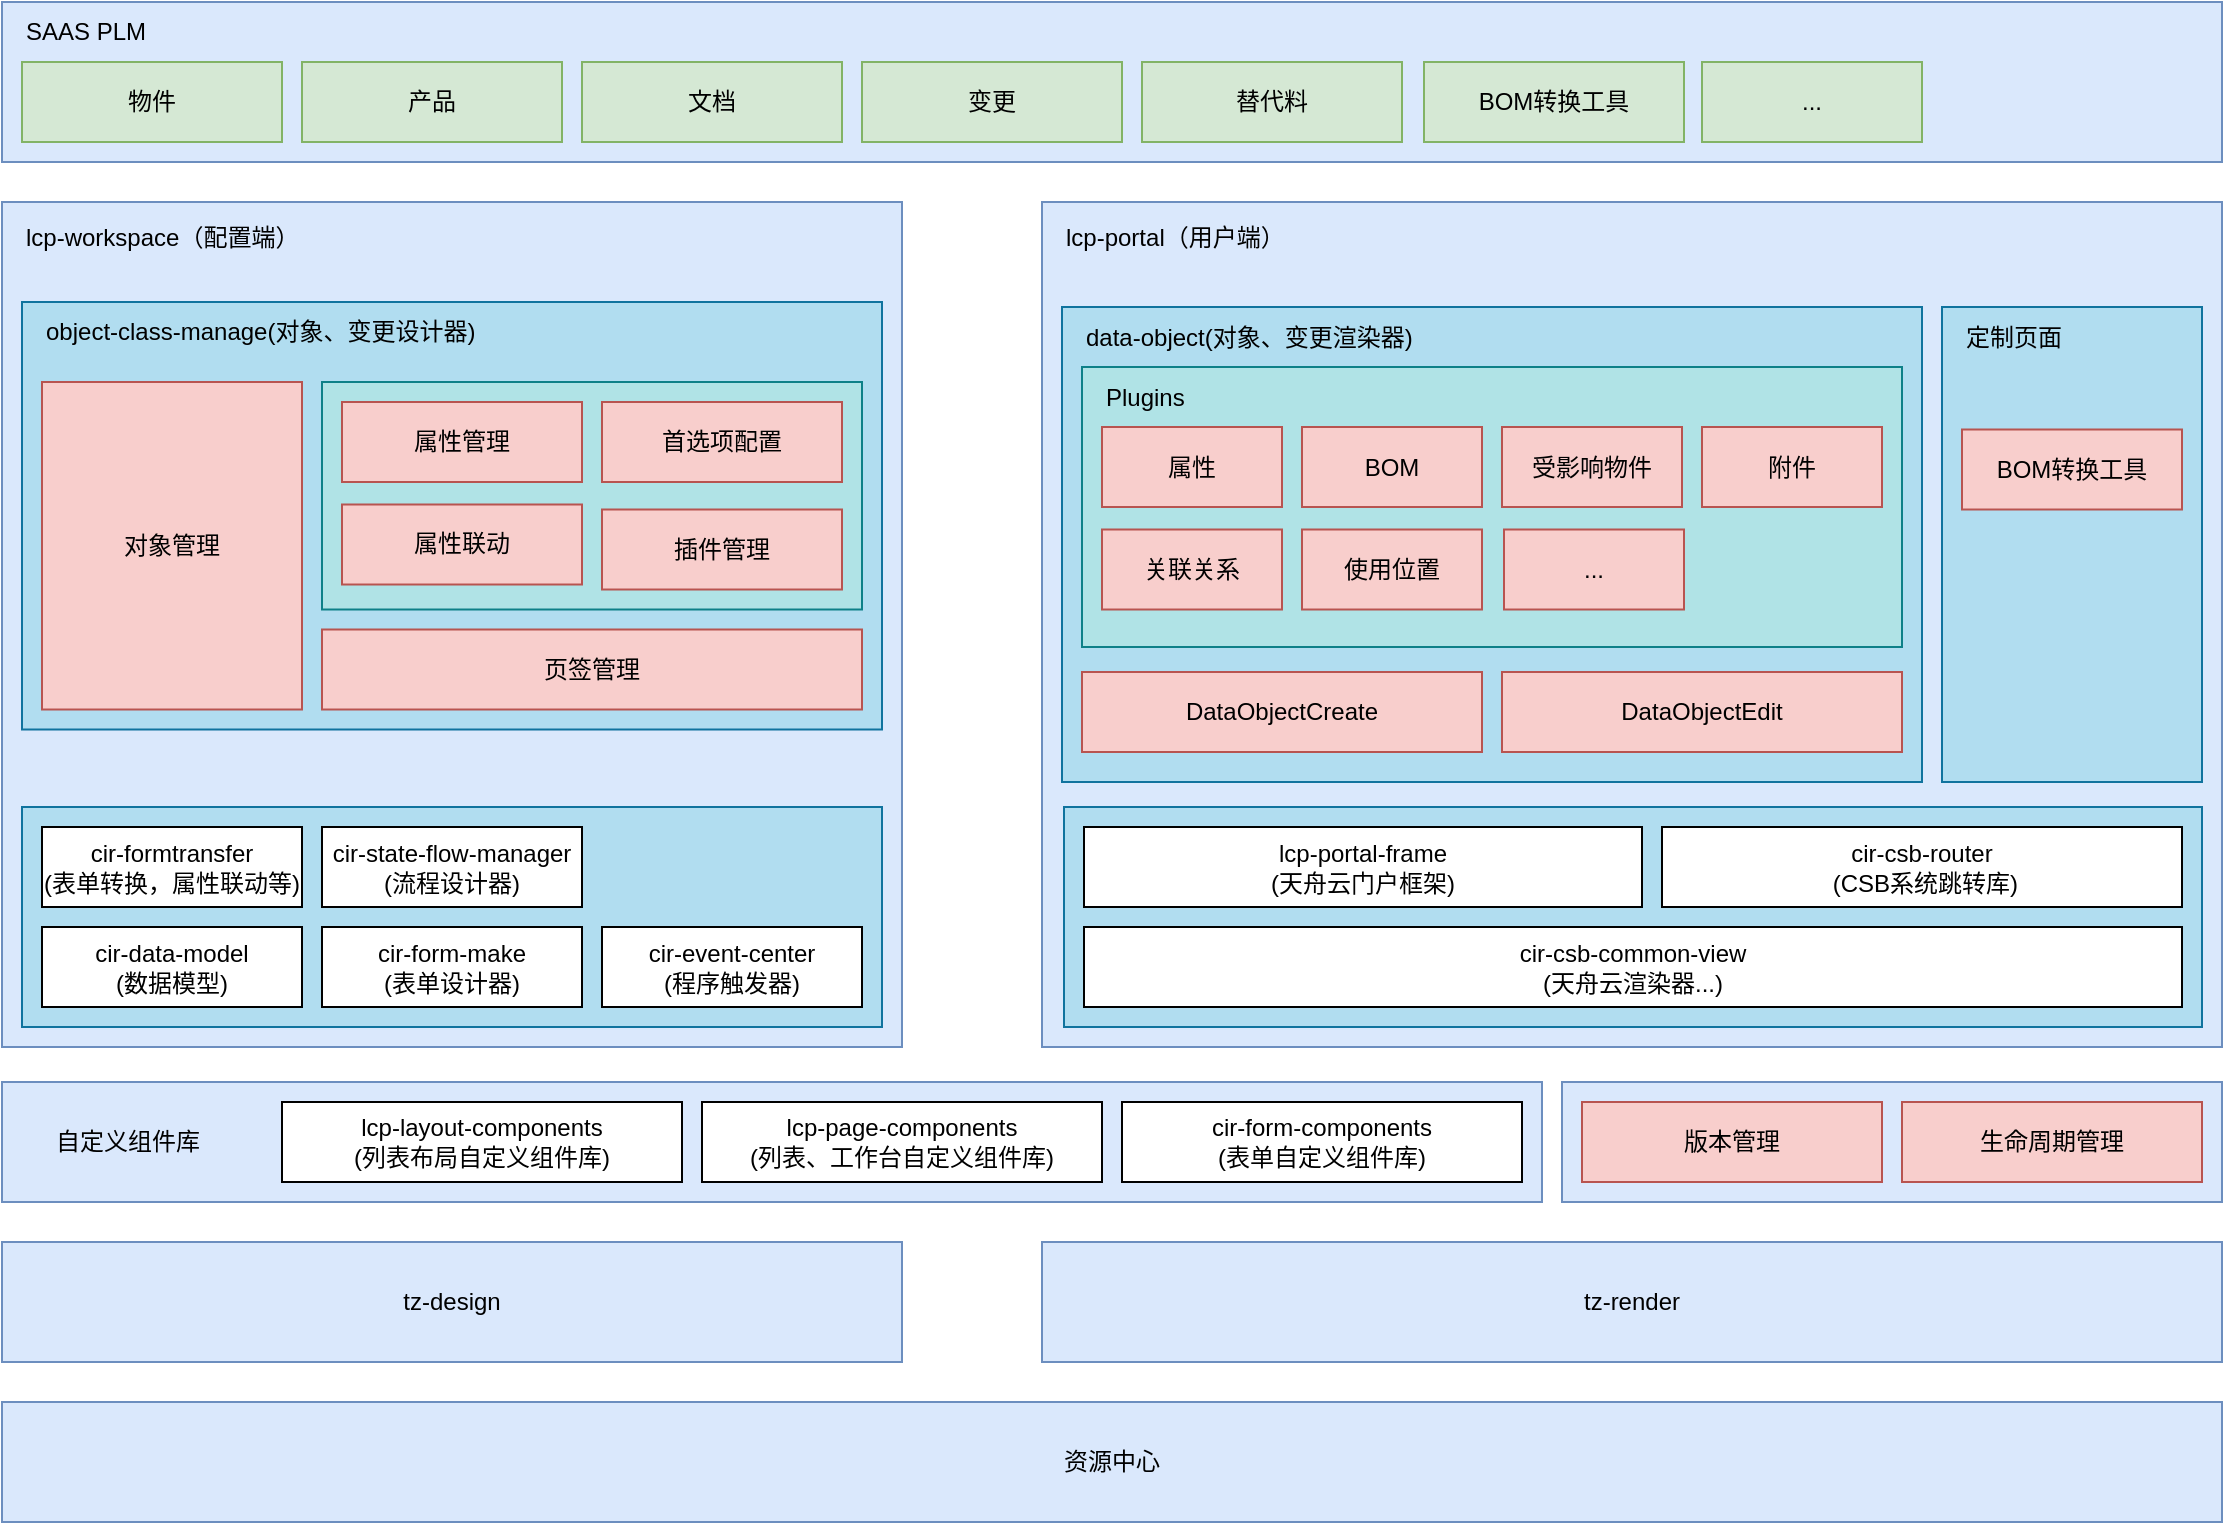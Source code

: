 <mxfile version="24.0.7" type="github" pages="4">
  <diagram name="第 1 页" id="OoXjvzzAkHHXIpEGZxyq">
    <mxGraphModel dx="2074" dy="1155" grid="1" gridSize="10" guides="1" tooltips="1" connect="1" arrows="1" fold="1" page="1" pageScale="1" pageWidth="827" pageHeight="1169" math="0" shadow="0">
      <root>
        <mxCell id="0" />
        <mxCell id="1" parent="0" />
        <mxCell id="cdBDi0reQEbNQOHo2eeN-31" value="" style="rounded=0;whiteSpace=wrap;html=1;fillColor=#dae8fc;strokeColor=#6c8ebf;" vertex="1" parent="1">
          <mxGeometry x="160" y="440" width="450" height="422.5" as="geometry" />
        </mxCell>
        <mxCell id="cdBDi0reQEbNQOHo2eeN-1" value="tz-design" style="rounded=0;whiteSpace=wrap;html=1;fillColor=#dae8fc;strokeColor=#6c8ebf;" vertex="1" parent="1">
          <mxGeometry x="160" y="960" width="450" height="60" as="geometry" />
        </mxCell>
        <mxCell id="cdBDi0reQEbNQOHo2eeN-30" value="" style="rounded=0;whiteSpace=wrap;html=1;fillColor=#b1ddf0;strokeColor=#10739e;" vertex="1" parent="1">
          <mxGeometry x="170" y="742.5" width="430" height="110" as="geometry" />
        </mxCell>
        <mxCell id="cdBDi0reQEbNQOHo2eeN-9" value="资源中心" style="rounded=0;whiteSpace=wrap;html=1;fillColor=#dae8fc;strokeColor=#6c8ebf;" vertex="1" parent="1">
          <mxGeometry x="160" y="1040" width="1110" height="60" as="geometry" />
        </mxCell>
        <mxCell id="cdBDi0reQEbNQOHo2eeN-10" value="lcp-workspace（配置端）" style="text;html=1;align=left;verticalAlign=middle;whiteSpace=wrap;rounded=0;" vertex="1" parent="1">
          <mxGeometry x="170" y="442.5" width="160" height="30" as="geometry" />
        </mxCell>
        <mxCell id="cdBDi0reQEbNQOHo2eeN-15" value="cir-form-make&lt;br&gt;(表单设计器)" style="rounded=0;whiteSpace=wrap;html=1;" vertex="1" parent="1">
          <mxGeometry x="320" y="802.5" width="130" height="40" as="geometry" />
        </mxCell>
        <mxCell id="cdBDi0reQEbNQOHo2eeN-16" value="cir-data-model&lt;br&gt;(数据模型)" style="rounded=0;whiteSpace=wrap;html=1;" vertex="1" parent="1">
          <mxGeometry x="180" y="802.5" width="130" height="40" as="geometry" />
        </mxCell>
        <mxCell id="cdBDi0reQEbNQOHo2eeN-17" value="cir-event-center&lt;br&gt;(程序触发器&lt;span style=&quot;background-color: initial;&quot;&gt;)&lt;/span&gt;" style="rounded=0;whiteSpace=wrap;html=1;" vertex="1" parent="1">
          <mxGeometry x="460" y="802.5" width="130" height="40" as="geometry" />
        </mxCell>
        <mxCell id="cdBDi0reQEbNQOHo2eeN-18" value="cir-state-flow-manager&lt;br&gt;(流程设计器&lt;span style=&quot;background-color: initial;&quot;&gt;)&lt;/span&gt;" style="rounded=0;whiteSpace=wrap;html=1;" vertex="1" parent="1">
          <mxGeometry x="320" y="752.5" width="130" height="40" as="geometry" />
        </mxCell>
        <mxCell id="cdBDi0reQEbNQOHo2eeN-19" value="cir-formtransfer&lt;br&gt;(表单转换，属性联动等)" style="rounded=0;whiteSpace=wrap;html=1;" vertex="1" parent="1">
          <mxGeometry x="180" y="752.5" width="130" height="40" as="geometry" />
        </mxCell>
        <mxCell id="cdBDi0reQEbNQOHo2eeN-20" value="" style="rounded=0;whiteSpace=wrap;html=1;fillColor=#b1ddf0;strokeColor=#10739e;" vertex="1" parent="1">
          <mxGeometry x="170" y="490" width="430" height="213.75" as="geometry" />
        </mxCell>
        <mxCell id="cdBDi0reQEbNQOHo2eeN-92" value="" style="rounded=0;whiteSpace=wrap;html=1;fillColor=#b0e3e6;strokeColor=#0e8088;" vertex="1" parent="1">
          <mxGeometry x="320" y="530" width="270" height="113.75" as="geometry" />
        </mxCell>
        <mxCell id="cdBDi0reQEbNQOHo2eeN-21" value="object-class-manage(对象、变更设计器)" style="text;html=1;align=left;verticalAlign=middle;whiteSpace=wrap;rounded=0;" vertex="1" parent="1">
          <mxGeometry x="180" y="490" width="255" height="30" as="geometry" />
        </mxCell>
        <mxCell id="cdBDi0reQEbNQOHo2eeN-22" value="" style="rounded=0;whiteSpace=wrap;html=1;fillColor=#dae8fc;strokeColor=#6c8ebf;" vertex="1" parent="1">
          <mxGeometry x="160" y="340" width="1110" height="80" as="geometry" />
        </mxCell>
        <mxCell id="cdBDi0reQEbNQOHo2eeN-24" value="对象管理" style="rounded=0;whiteSpace=wrap;html=1;fillColor=#f8cecc;strokeColor=#b85450;" vertex="1" parent="1">
          <mxGeometry x="180" y="530" width="130" height="163.75" as="geometry" />
        </mxCell>
        <mxCell id="cdBDi0reQEbNQOHo2eeN-25" value="页签管理" style="rounded=0;whiteSpace=wrap;html=1;fillColor=#f8cecc;strokeColor=#b85450;" vertex="1" parent="1">
          <mxGeometry x="320" y="653.75" width="270" height="40" as="geometry" />
        </mxCell>
        <mxCell id="cdBDi0reQEbNQOHo2eeN-26" value="属性管理" style="rounded=0;whiteSpace=wrap;html=1;fillColor=#f8cecc;strokeColor=#b85450;" vertex="1" parent="1">
          <mxGeometry x="330" y="540" width="120" height="40" as="geometry" />
        </mxCell>
        <mxCell id="cdBDi0reQEbNQOHo2eeN-27" value="首选项配置" style="rounded=0;whiteSpace=wrap;html=1;fillColor=#f8cecc;strokeColor=#b85450;" vertex="1" parent="1">
          <mxGeometry x="460" y="540" width="120" height="40" as="geometry" />
        </mxCell>
        <mxCell id="cdBDi0reQEbNQOHo2eeN-28" value="属性联动" style="rounded=0;whiteSpace=wrap;html=1;fillColor=#f8cecc;strokeColor=#b85450;" vertex="1" parent="1">
          <mxGeometry x="330" y="591.25" width="120" height="40" as="geometry" />
        </mxCell>
        <mxCell id="cdBDi0reQEbNQOHo2eeN-29" value="插件管理" style="rounded=0;whiteSpace=wrap;html=1;fillColor=#f8cecc;strokeColor=#b85450;" vertex="1" parent="1">
          <mxGeometry x="460" y="593.75" width="120" height="40" as="geometry" />
        </mxCell>
        <mxCell id="cdBDi0reQEbNQOHo2eeN-76" value="" style="rounded=0;whiteSpace=wrap;html=1;fillColor=#dae8fc;strokeColor=#6c8ebf;" vertex="1" parent="1">
          <mxGeometry x="680" y="440" width="590" height="422.5" as="geometry" />
        </mxCell>
        <mxCell id="cdBDi0reQEbNQOHo2eeN-33" value="lcp-portal（用户端）" style="text;html=1;align=left;verticalAlign=middle;whiteSpace=wrap;rounded=0;" vertex="1" parent="1">
          <mxGeometry x="690" y="442.5" width="140" height="30" as="geometry" />
        </mxCell>
        <mxCell id="cdBDi0reQEbNQOHo2eeN-34" value="" style="rounded=0;whiteSpace=wrap;html=1;fillColor=#dae8fc;strokeColor=#6c8ebf;" vertex="1" parent="1">
          <mxGeometry x="160" y="880" width="770" height="60" as="geometry" />
        </mxCell>
        <mxCell id="cdBDi0reQEbNQOHo2eeN-35" value="自定义组件库" style="text;html=1;align=left;verticalAlign=middle;whiteSpace=wrap;rounded=0;" vertex="1" parent="1">
          <mxGeometry x="185" y="895" width="80" height="30" as="geometry" />
        </mxCell>
        <mxCell id="cdBDi0reQEbNQOHo2eeN-40" value="&lt;div&gt;lcp-layout-components&lt;/div&gt;&lt;div&gt;(列表布局自定义组件库)&lt;/div&gt;" style="rounded=0;whiteSpace=wrap;html=1;" vertex="1" parent="1">
          <mxGeometry x="300" y="890" width="200" height="40" as="geometry" />
        </mxCell>
        <mxCell id="cdBDi0reQEbNQOHo2eeN-41" value="&lt;div&gt;lcp-page-components&lt;/div&gt;&lt;div&gt;(列表、工作台自定义组件库)&lt;/div&gt;" style="rounded=0;whiteSpace=wrap;html=1;" vertex="1" parent="1">
          <mxGeometry x="510" y="890" width="200" height="40" as="geometry" />
        </mxCell>
        <mxCell id="cdBDi0reQEbNQOHo2eeN-42" value="&lt;div&gt;cir-form-components&lt;/div&gt;&lt;div&gt;(表单自定义组件库)&lt;/div&gt;" style="rounded=0;whiteSpace=wrap;html=1;" vertex="1" parent="1">
          <mxGeometry x="720" y="890" width="200" height="40" as="geometry" />
        </mxCell>
        <mxCell id="cdBDi0reQEbNQOHo2eeN-44" value="tz-render" style="rounded=0;whiteSpace=wrap;html=1;fillColor=#dae8fc;strokeColor=#6c8ebf;" vertex="1" parent="1">
          <mxGeometry x="680" y="960" width="590" height="60" as="geometry" />
        </mxCell>
        <mxCell id="cdBDi0reQEbNQOHo2eeN-56" value="" style="rounded=0;whiteSpace=wrap;html=1;fillColor=#b1ddf0;strokeColor=#10739e;" vertex="1" parent="1">
          <mxGeometry x="691" y="742.5" width="569" height="110" as="geometry" />
        </mxCell>
        <mxCell id="cdBDi0reQEbNQOHo2eeN-52" value="&lt;div&gt;cir-csb-common-view&lt;/div&gt;&lt;div&gt;(天舟云渲染器...)&lt;/div&gt;" style="rounded=0;whiteSpace=wrap;html=1;" vertex="1" parent="1">
          <mxGeometry x="701" y="802.5" width="549" height="40" as="geometry" />
        </mxCell>
        <mxCell id="cdBDi0reQEbNQOHo2eeN-55" value="&lt;div&gt;lcp-portal-frame&lt;/div&gt;&lt;div&gt;(天舟云门户框架)&lt;/div&gt;" style="rounded=0;whiteSpace=wrap;html=1;" vertex="1" parent="1">
          <mxGeometry x="701" y="752.5" width="279" height="40" as="geometry" />
        </mxCell>
        <mxCell id="cdBDi0reQEbNQOHo2eeN-57" value="" style="rounded=0;whiteSpace=wrap;html=1;fillColor=#b1ddf0;strokeColor=#10739e;" vertex="1" parent="1">
          <mxGeometry x="690" y="492.5" width="430" height="237.5" as="geometry" />
        </mxCell>
        <mxCell id="cdBDi0reQEbNQOHo2eeN-59" value="data-object(对象、变更渲染器)" style="text;html=1;align=left;verticalAlign=middle;whiteSpace=wrap;rounded=0;" vertex="1" parent="1">
          <mxGeometry x="700" y="492.5" width="200" height="30" as="geometry" />
        </mxCell>
        <mxCell id="cdBDi0reQEbNQOHo2eeN-60" value="DataObjectCreate" style="rounded=0;whiteSpace=wrap;html=1;fillColor=#f8cecc;strokeColor=#b85450;" vertex="1" parent="1">
          <mxGeometry x="700" y="675" width="200" height="40" as="geometry" />
        </mxCell>
        <mxCell id="cdBDi0reQEbNQOHo2eeN-61" value="DataObjectEdit" style="rounded=0;whiteSpace=wrap;html=1;fillColor=#f8cecc;strokeColor=#b85450;" vertex="1" parent="1">
          <mxGeometry x="910" y="675" width="200" height="40" as="geometry" />
        </mxCell>
        <mxCell id="cdBDi0reQEbNQOHo2eeN-62" value="" style="rounded=0;whiteSpace=wrap;html=1;fillColor=#b0e3e6;strokeColor=#0e8088;" vertex="1" parent="1">
          <mxGeometry x="700" y="522.5" width="410" height="140" as="geometry" />
        </mxCell>
        <mxCell id="cdBDi0reQEbNQOHo2eeN-63" value="Plugins" style="text;html=1;align=left;verticalAlign=middle;whiteSpace=wrap;rounded=0;" vertex="1" parent="1">
          <mxGeometry x="710" y="522.5" width="200" height="30" as="geometry" />
        </mxCell>
        <mxCell id="cdBDi0reQEbNQOHo2eeN-69" value="属性" style="rounded=0;whiteSpace=wrap;html=1;fillColor=#f8cecc;strokeColor=#b85450;" vertex="1" parent="1">
          <mxGeometry x="710" y="552.5" width="90" height="40" as="geometry" />
        </mxCell>
        <mxCell id="cdBDi0reQEbNQOHo2eeN-70" value="附件" style="rounded=0;whiteSpace=wrap;html=1;fillColor=#f8cecc;strokeColor=#b85450;" vertex="1" parent="1">
          <mxGeometry x="1010" y="552.5" width="90" height="40" as="geometry" />
        </mxCell>
        <mxCell id="cdBDi0reQEbNQOHo2eeN-72" value="BOM" style="rounded=0;whiteSpace=wrap;html=1;fillColor=#f8cecc;strokeColor=#b85450;" vertex="1" parent="1">
          <mxGeometry x="810" y="552.5" width="90" height="40" as="geometry" />
        </mxCell>
        <mxCell id="cdBDi0reQEbNQOHo2eeN-73" value="受影响物件" style="rounded=0;whiteSpace=wrap;html=1;fillColor=#f8cecc;strokeColor=#b85450;" vertex="1" parent="1">
          <mxGeometry x="910" y="552.5" width="90" height="40" as="geometry" />
        </mxCell>
        <mxCell id="cdBDi0reQEbNQOHo2eeN-74" value="关联关系" style="rounded=0;whiteSpace=wrap;html=1;fillColor=#f8cecc;strokeColor=#b85450;" vertex="1" parent="1">
          <mxGeometry x="710" y="603.75" width="90" height="40" as="geometry" />
        </mxCell>
        <mxCell id="cdBDi0reQEbNQOHo2eeN-75" value="使用位置" style="rounded=0;whiteSpace=wrap;html=1;fillColor=#f8cecc;strokeColor=#b85450;" vertex="1" parent="1">
          <mxGeometry x="810" y="603.75" width="90" height="40" as="geometry" />
        </mxCell>
        <mxCell id="cdBDi0reQEbNQOHo2eeN-2" value="" style="rounded=0;whiteSpace=wrap;html=1;fillColor=#dae8fc;strokeColor=#6c8ebf;" vertex="1" parent="1">
          <mxGeometry x="940" y="880" width="330" height="60" as="geometry" />
        </mxCell>
        <mxCell id="cdBDi0reQEbNQOHo2eeN-3" value="版本管理" style="rounded=0;whiteSpace=wrap;html=1;fillColor=#f8cecc;strokeColor=#b85450;" vertex="1" parent="1">
          <mxGeometry x="950" y="890" width="150" height="40" as="geometry" />
        </mxCell>
        <mxCell id="cdBDi0reQEbNQOHo2eeN-4" value="生命周期管理" style="rounded=0;whiteSpace=wrap;html=1;fillColor=#f8cecc;strokeColor=#b85450;" vertex="1" parent="1">
          <mxGeometry x="1110" y="890" width="150" height="40" as="geometry" />
        </mxCell>
        <mxCell id="cdBDi0reQEbNQOHo2eeN-79" value="SAAS PLM" style="text;html=1;align=left;verticalAlign=middle;whiteSpace=wrap;rounded=0;" vertex="1" parent="1">
          <mxGeometry x="170" y="340" width="110" height="30" as="geometry" />
        </mxCell>
        <mxCell id="cdBDi0reQEbNQOHo2eeN-80" value="物件" style="rounded=0;whiteSpace=wrap;html=1;fillColor=#d5e8d4;strokeColor=#82b366;" vertex="1" parent="1">
          <mxGeometry x="170" y="370" width="130" height="40" as="geometry" />
        </mxCell>
        <mxCell id="cdBDi0reQEbNQOHo2eeN-81" value="文档" style="rounded=0;whiteSpace=wrap;html=1;fillColor=#d5e8d4;strokeColor=#82b366;" vertex="1" parent="1">
          <mxGeometry x="450" y="370" width="130" height="40" as="geometry" />
        </mxCell>
        <mxCell id="cdBDi0reQEbNQOHo2eeN-82" value="变更" style="rounded=0;whiteSpace=wrap;html=1;fillColor=#d5e8d4;strokeColor=#82b366;" vertex="1" parent="1">
          <mxGeometry x="590" y="370" width="130" height="40" as="geometry" />
        </mxCell>
        <mxCell id="cdBDi0reQEbNQOHo2eeN-83" value="产品" style="rounded=0;whiteSpace=wrap;html=1;fillColor=#d5e8d4;strokeColor=#82b366;" vertex="1" parent="1">
          <mxGeometry x="310" y="370" width="130" height="40" as="geometry" />
        </mxCell>
        <mxCell id="cdBDi0reQEbNQOHo2eeN-84" value="替代料" style="rounded=0;whiteSpace=wrap;html=1;fillColor=#d5e8d4;strokeColor=#82b366;" vertex="1" parent="1">
          <mxGeometry x="730" y="370" width="130" height="40" as="geometry" />
        </mxCell>
        <mxCell id="cdBDi0reQEbNQOHo2eeN-85" value="BOM转换工具" style="rounded=0;whiteSpace=wrap;html=1;fillColor=#d5e8d4;strokeColor=#82b366;" vertex="1" parent="1">
          <mxGeometry x="871" y="370" width="130" height="40" as="geometry" />
        </mxCell>
        <mxCell id="cdBDi0reQEbNQOHo2eeN-86" value="..." style="rounded=0;whiteSpace=wrap;html=1;fillColor=#d5e8d4;strokeColor=#82b366;" vertex="1" parent="1">
          <mxGeometry x="1010" y="370" width="110" height="40" as="geometry" />
        </mxCell>
        <mxCell id="cdBDi0reQEbNQOHo2eeN-88" value="&lt;div&gt;cir-csb-router&lt;/div&gt;&lt;div&gt;&amp;nbsp;(CSB系统跳转库)&lt;/div&gt;" style="rounded=0;whiteSpace=wrap;html=1;" vertex="1" parent="1">
          <mxGeometry x="990" y="752.5" width="260" height="40" as="geometry" />
        </mxCell>
        <mxCell id="cdBDi0reQEbNQOHo2eeN-89" value="" style="rounded=0;whiteSpace=wrap;html=1;fillColor=#b1ddf0;strokeColor=#10739e;" vertex="1" parent="1">
          <mxGeometry x="1130" y="492.5" width="130" height="237.5" as="geometry" />
        </mxCell>
        <mxCell id="cdBDi0reQEbNQOHo2eeN-90" value="BOM转换工具" style="rounded=0;whiteSpace=wrap;html=1;fillColor=#f8cecc;strokeColor=#b85450;" vertex="1" parent="1">
          <mxGeometry x="1140" y="553.75" width="110" height="40" as="geometry" />
        </mxCell>
        <mxCell id="cdBDi0reQEbNQOHo2eeN-91" value="定制页面" style="text;html=1;align=left;verticalAlign=middle;whiteSpace=wrap;rounded=0;" vertex="1" parent="1">
          <mxGeometry x="1140" y="492.5" width="60" height="30" as="geometry" />
        </mxCell>
        <mxCell id="cdBDi0reQEbNQOHo2eeN-93" value="..." style="rounded=0;whiteSpace=wrap;html=1;fillColor=#f8cecc;strokeColor=#b85450;" vertex="1" parent="1">
          <mxGeometry x="911" y="603.75" width="90" height="40" as="geometry" />
        </mxCell>
      </root>
    </mxGraphModel>
  </diagram>
  <diagram id="jaghECrdHOMQKR1FU3zA" name="第 2 页">
    <mxGraphModel dx="2074" dy="1155" grid="1" gridSize="10" guides="1" tooltips="1" connect="1" arrows="1" fold="1" page="1" pageScale="1" pageWidth="827" pageHeight="1169" math="0" shadow="0">
      <root>
        <mxCell id="0" />
        <mxCell id="1" parent="0" />
        <mxCell id="Xsfd6NdF0XZforxdzl2r-1" style="edgeStyle=orthogonalEdgeStyle;rounded=0;orthogonalLoop=1;jettySize=auto;html=1;exitX=1;exitY=0.5;exitDx=0;exitDy=0;entryX=0;entryY=0.5;entryDx=0;entryDy=0;" edge="1" parent="1" source="Xsfd6NdF0XZforxdzl2r-2" target="Xsfd6NdF0XZforxdzl2r-16">
          <mxGeometry relative="1" as="geometry" />
        </mxCell>
        <mxCell id="Xsfd6NdF0XZforxdzl2r-2" value="" style="rounded=0;whiteSpace=wrap;html=1;fillColor=#dae8fc;strokeColor=#6c8ebf;" vertex="1" parent="1">
          <mxGeometry x="90" y="190" width="150" height="280" as="geometry" />
        </mxCell>
        <mxCell id="Xsfd6NdF0XZforxdzl2r-3" value="&lt;span style=&quot;text-align: center;&quot;&gt;对象管理&lt;/span&gt;" style="text;html=1;align=left;verticalAlign=middle;whiteSpace=wrap;rounded=0;" vertex="1" parent="1">
          <mxGeometry x="100" y="190" width="130" height="30" as="geometry" />
        </mxCell>
        <mxCell id="Xsfd6NdF0XZforxdzl2r-4" value="页签管理" style="rounded=0;whiteSpace=wrap;html=1;fillColor=#f8cecc;strokeColor=#b85450;" vertex="1" parent="1">
          <mxGeometry x="100" y="270" width="130" height="40" as="geometry" />
        </mxCell>
        <mxCell id="Xsfd6NdF0XZforxdzl2r-5" value="属性管理" style="rounded=0;whiteSpace=wrap;html=1;fillColor=#f8cecc;strokeColor=#b85450;" vertex="1" parent="1">
          <mxGeometry x="100" y="320" width="130" height="40" as="geometry" />
        </mxCell>
        <mxCell id="Xsfd6NdF0XZforxdzl2r-6" value="分类管理" style="rounded=0;whiteSpace=wrap;html=1;fillColor=#f8cecc;strokeColor=#b85450;" vertex="1" parent="1">
          <mxGeometry x="100" y="220" width="130" height="40" as="geometry" />
        </mxCell>
        <mxCell id="Xsfd6NdF0XZforxdzl2r-7" value="属性联动" style="rounded=0;whiteSpace=wrap;html=1;fillColor=#f8cecc;strokeColor=#b85450;" vertex="1" parent="1">
          <mxGeometry x="100" y="370" width="130" height="40" as="geometry" />
        </mxCell>
        <mxCell id="Xsfd6NdF0XZforxdzl2r-8" value="流程管理" style="rounded=0;whiteSpace=wrap;html=1;fillColor=#f8cecc;strokeColor=#b85450;" vertex="1" parent="1">
          <mxGeometry x="100" y="420" width="130" height="40" as="geometry" />
        </mxCell>
        <mxCell id="Xsfd6NdF0XZforxdzl2r-9" value="" style="rounded=0;whiteSpace=wrap;html=1;fillColor=#dae8fc;strokeColor=#6c8ebf;" vertex="1" parent="1">
          <mxGeometry x="560" y="190" width="150" height="280" as="geometry" />
        </mxCell>
        <mxCell id="Xsfd6NdF0XZforxdzl2r-10" value="产品" style="rounded=0;whiteSpace=wrap;html=1;fillColor=#f8cecc;strokeColor=#b85450;" vertex="1" parent="1">
          <mxGeometry x="570" y="270" width="130" height="40" as="geometry" />
        </mxCell>
        <mxCell id="Xsfd6NdF0XZforxdzl2r-11" value="文档" style="rounded=0;whiteSpace=wrap;html=1;fillColor=#f8cecc;strokeColor=#b85450;" vertex="1" parent="1">
          <mxGeometry x="570" y="320" width="130" height="40" as="geometry" />
        </mxCell>
        <mxCell id="Xsfd6NdF0XZforxdzl2r-12" value="物件" style="rounded=0;whiteSpace=wrap;html=1;fillColor=#f8cecc;strokeColor=#b85450;" vertex="1" parent="1">
          <mxGeometry x="570" y="220" width="130" height="40" as="geometry" />
        </mxCell>
        <mxCell id="Xsfd6NdF0XZforxdzl2r-13" value="变更" style="rounded=0;whiteSpace=wrap;html=1;fillColor=#f8cecc;strokeColor=#b85450;" vertex="1" parent="1">
          <mxGeometry x="570" y="370" width="130" height="40" as="geometry" />
        </mxCell>
        <mxCell id="Xsfd6NdF0XZforxdzl2r-14" value="BOM" style="rounded=0;whiteSpace=wrap;html=1;fillColor=#f8cecc;strokeColor=#b85450;" vertex="1" parent="1">
          <mxGeometry x="570" y="420" width="130" height="40" as="geometry" />
        </mxCell>
        <mxCell id="Xsfd6NdF0XZforxdzl2r-15" style="edgeStyle=orthogonalEdgeStyle;rounded=0;orthogonalLoop=1;jettySize=auto;html=1;exitX=1;exitY=0.5;exitDx=0;exitDy=0;entryX=0;entryY=0.5;entryDx=0;entryDy=0;" edge="1" parent="1" source="Xsfd6NdF0XZforxdzl2r-16" target="Xsfd6NdF0XZforxdzl2r-9">
          <mxGeometry relative="1" as="geometry" />
        </mxCell>
        <mxCell id="Xsfd6NdF0XZforxdzl2r-16" value="界面方案配置" style="shape=document;whiteSpace=wrap;html=1;boundedLbl=1;fillColor=#dae8fc;strokeColor=#6c8ebf;rounded=0;" vertex="1" parent="1">
          <mxGeometry x="340" y="290" width="120" height="80" as="geometry" />
        </mxCell>
        <mxCell id="Xsfd6NdF0XZforxdzl2r-17" value="&lt;div style=&quot;text-align: center;&quot;&gt;产品数据&lt;/div&gt;" style="text;html=1;align=left;verticalAlign=middle;whiteSpace=wrap;rounded=0;" vertex="1" parent="1">
          <mxGeometry x="570" y="190" width="130" height="30" as="geometry" />
        </mxCell>
      </root>
    </mxGraphModel>
  </diagram>
  <diagram id="G8uqmye7FvnP_egUECt8" name="第 3 页">
    <mxGraphModel dx="2901" dy="1155" grid="1" gridSize="10" guides="1" tooltips="1" connect="1" arrows="1" fold="1" page="1" pageScale="1" pageWidth="827" pageHeight="1169" math="0" shadow="0">
      <root>
        <mxCell id="0" />
        <mxCell id="1" parent="0" />
        <mxCell id="0XkKg0ThzUCSBkoOgWhd-1" value="" style="rounded=0;whiteSpace=wrap;html=1;fillColor=#dae8fc;strokeColor=#6c8ebf;" vertex="1" parent="1">
          <mxGeometry x="-40" y="640" width="660" height="300" as="geometry" />
        </mxCell>
        <mxCell id="0XkKg0ThzUCSBkoOgWhd-4" value="" style="rounded=0;whiteSpace=wrap;html=1;fillColor=#dae8fc;strokeColor=#6c8ebf;" vertex="1" parent="1">
          <mxGeometry x="-40" y="1040" width="1420" height="60" as="geometry" />
        </mxCell>
        <mxCell id="0XkKg0ThzUCSBkoOgWhd-5" value="配置端" style="text;html=1;align=left;verticalAlign=middle;whiteSpace=wrap;rounded=0;" vertex="1" parent="1">
          <mxGeometry x="-30" y="642.5" width="160" height="30" as="geometry" />
        </mxCell>
        <mxCell id="0XkKg0ThzUCSBkoOgWhd-11" value="" style="rounded=0;whiteSpace=wrap;html=1;fillColor=#b1ddf0;strokeColor=#10739e;" vertex="1" parent="1">
          <mxGeometry x="-30" y="690" width="360" height="213.75" as="geometry" />
        </mxCell>
        <mxCell id="0XkKg0ThzUCSBkoOgWhd-12" value="" style="rounded=0;whiteSpace=wrap;html=1;fillColor=#b0e3e6;strokeColor=#0e8088;" vertex="1" parent="1">
          <mxGeometry x="50" y="730" width="270" height="113.75" as="geometry" />
        </mxCell>
        <mxCell id="0XkKg0ThzUCSBkoOgWhd-14" value="" style="rounded=0;whiteSpace=wrap;html=1;fillColor=#dae8fc;strokeColor=#6c8ebf;" vertex="1" parent="1">
          <mxGeometry x="-40" y="540" width="1420" height="80" as="geometry" />
        </mxCell>
        <mxCell id="0XkKg0ThzUCSBkoOgWhd-15" value="对象管理" style="rounded=0;whiteSpace=wrap;html=1;" vertex="1" parent="1">
          <mxGeometry x="-20" y="730" width="60" height="163.75" as="geometry" />
        </mxCell>
        <mxCell id="0XkKg0ThzUCSBkoOgWhd-16" value="页签管理" style="rounded=0;whiteSpace=wrap;html=1;" vertex="1" parent="1">
          <mxGeometry x="50" y="853.75" width="270" height="40" as="geometry" />
        </mxCell>
        <mxCell id="0XkKg0ThzUCSBkoOgWhd-17" value="属性管理" style="rounded=0;whiteSpace=wrap;html=1;" vertex="1" parent="1">
          <mxGeometry x="60" y="740" width="120" height="40" as="geometry" />
        </mxCell>
        <mxCell id="0XkKg0ThzUCSBkoOgWhd-18" value="首选项配置" style="rounded=0;whiteSpace=wrap;html=1;" vertex="1" parent="1">
          <mxGeometry x="190" y="740" width="120" height="40" as="geometry" />
        </mxCell>
        <mxCell id="0XkKg0ThzUCSBkoOgWhd-19" value="属性联动" style="rounded=0;whiteSpace=wrap;html=1;" vertex="1" parent="1">
          <mxGeometry x="60" y="791.25" width="120" height="40" as="geometry" />
        </mxCell>
        <mxCell id="0XkKg0ThzUCSBkoOgWhd-20" value="插件管理" style="rounded=0;whiteSpace=wrap;html=1;" vertex="1" parent="1">
          <mxGeometry x="190" y="793.75" width="120" height="40" as="geometry" />
        </mxCell>
        <mxCell id="0XkKg0ThzUCSBkoOgWhd-21" value="" style="rounded=0;whiteSpace=wrap;html=1;fillColor=#dae8fc;strokeColor=#6c8ebf;" vertex="1" parent="1">
          <mxGeometry x="640" y="640" width="590" height="300" as="geometry" />
        </mxCell>
        <mxCell id="0XkKg0ThzUCSBkoOgWhd-22" value="用户端" style="text;html=1;align=left;verticalAlign=middle;whiteSpace=wrap;rounded=0;" vertex="1" parent="1">
          <mxGeometry x="650" y="642.5" width="140" height="30" as="geometry" />
        </mxCell>
        <mxCell id="0XkKg0ThzUCSBkoOgWhd-23" value="" style="rounded=0;whiteSpace=wrap;html=1;fillColor=#ffe6cc;strokeColor=#d79b00;" vertex="1" parent="1">
          <mxGeometry x="1250" y="640" width="130" height="300" as="geometry" />
        </mxCell>
        <mxCell id="0XkKg0ThzUCSBkoOgWhd-25" value="&lt;div&gt;动态表单渲染器&lt;/div&gt;" style="rounded=0;whiteSpace=wrap;html=1;" vertex="1" parent="1">
          <mxGeometry x="1260" y="693.13" width="110" height="40" as="geometry" />
        </mxCell>
        <mxCell id="0XkKg0ThzUCSBkoOgWhd-26" value="&lt;div&gt;条件选择器&lt;/div&gt;" style="rounded=0;whiteSpace=wrap;html=1;" vertex="1" parent="1">
          <mxGeometry x="1260" y="751.25" width="110" height="40" as="geometry" />
        </mxCell>
        <mxCell id="0XkKg0ThzUCSBkoOgWhd-27" value="&lt;div&gt;视图&lt;/div&gt;" style="rounded=0;whiteSpace=wrap;html=1;" vertex="1" parent="1">
          <mxGeometry x="1260" y="812.5" width="110" height="40" as="geometry" />
        </mxCell>
        <mxCell id="0XkKg0ThzUCSBkoOgWhd-32" value="" style="rounded=0;whiteSpace=wrap;html=1;fillColor=#b1ddf0;strokeColor=#10739e;" vertex="1" parent="1">
          <mxGeometry x="650" y="692.5" width="430" height="237.5" as="geometry" />
        </mxCell>
        <mxCell id="0XkKg0ThzUCSBkoOgWhd-33" value="InterfaceApplicationForm" style="text;html=1;align=left;verticalAlign=middle;whiteSpace=wrap;rounded=0;" vertex="1" parent="1">
          <mxGeometry x="660" y="692.5" width="200" height="30" as="geometry" />
        </mxCell>
        <mxCell id="0XkKg0ThzUCSBkoOgWhd-34" value="Create" style="rounded=0;whiteSpace=wrap;html=1;" vertex="1" parent="1">
          <mxGeometry x="660" y="875" width="200" height="40" as="geometry" />
        </mxCell>
        <mxCell id="0XkKg0ThzUCSBkoOgWhd-35" value="Detail" style="rounded=0;whiteSpace=wrap;html=1;" vertex="1" parent="1">
          <mxGeometry x="870" y="875" width="200" height="40" as="geometry" />
        </mxCell>
        <mxCell id="0XkKg0ThzUCSBkoOgWhd-36" value="" style="rounded=0;whiteSpace=wrap;html=1;fillColor=#b0e3e6;strokeColor=#0e8088;" vertex="1" parent="1">
          <mxGeometry x="660" y="722.5" width="410" height="140" as="geometry" />
        </mxCell>
        <mxCell id="0XkKg0ThzUCSBkoOgWhd-37" value="Tags" style="text;html=1;align=left;verticalAlign=middle;whiteSpace=wrap;rounded=0;" vertex="1" parent="1">
          <mxGeometry x="670" y="722.5" width="200" height="30" as="geometry" />
        </mxCell>
        <mxCell id="0XkKg0ThzUCSBkoOgWhd-38" value="属性" style="rounded=0;whiteSpace=wrap;html=1;" vertex="1" parent="1">
          <mxGeometry x="670" y="752.5" width="90" height="40" as="geometry" />
        </mxCell>
        <mxCell id="0XkKg0ThzUCSBkoOgWhd-39" value="附件" style="rounded=0;whiteSpace=wrap;html=1;" vertex="1" parent="1">
          <mxGeometry x="970" y="752.5" width="90" height="40" as="geometry" />
        </mxCell>
        <mxCell id="0XkKg0ThzUCSBkoOgWhd-40" value="BOM" style="rounded=0;whiteSpace=wrap;html=1;" vertex="1" parent="1">
          <mxGeometry x="770" y="752.5" width="90" height="40" as="geometry" />
        </mxCell>
        <mxCell id="0XkKg0ThzUCSBkoOgWhd-41" value="受影响物件" style="rounded=0;whiteSpace=wrap;html=1;" vertex="1" parent="1">
          <mxGeometry x="870" y="752.5" width="90" height="40" as="geometry" />
        </mxCell>
        <mxCell id="0XkKg0ThzUCSBkoOgWhd-42" value="关联关系" style="rounded=0;whiteSpace=wrap;html=1;" vertex="1" parent="1">
          <mxGeometry x="670" y="803.75" width="90" height="40" as="geometry" />
        </mxCell>
        <mxCell id="0XkKg0ThzUCSBkoOgWhd-43" value="使用位置" style="rounded=0;whiteSpace=wrap;html=1;" vertex="1" parent="1">
          <mxGeometry x="770" y="803.75" width="90" height="40" as="geometry" />
        </mxCell>
        <mxCell id="0XkKg0ThzUCSBkoOgWhd-47" value="SAAS PLM" style="text;html=1;align=left;verticalAlign=middle;whiteSpace=wrap;rounded=0;" vertex="1" parent="1">
          <mxGeometry x="-30" y="540" width="110" height="30" as="geometry" />
        </mxCell>
        <mxCell id="0XkKg0ThzUCSBkoOgWhd-48" value="物件" style="rounded=0;whiteSpace=wrap;html=1;fillColor=#d5e8d4;strokeColor=#82b366;" vertex="1" parent="1">
          <mxGeometry x="-30" y="570" width="130" height="40" as="geometry" />
        </mxCell>
        <mxCell id="0XkKg0ThzUCSBkoOgWhd-49" value="文档" style="rounded=0;whiteSpace=wrap;html=1;fillColor=#d5e8d4;strokeColor=#82b366;" vertex="1" parent="1">
          <mxGeometry x="250" y="570" width="130" height="40" as="geometry" />
        </mxCell>
        <mxCell id="0XkKg0ThzUCSBkoOgWhd-50" value="变更" style="rounded=0;whiteSpace=wrap;html=1;fillColor=#d5e8d4;strokeColor=#82b366;" vertex="1" parent="1">
          <mxGeometry x="390" y="570" width="130" height="40" as="geometry" />
        </mxCell>
        <mxCell id="0XkKg0ThzUCSBkoOgWhd-51" value="产品" style="rounded=0;whiteSpace=wrap;html=1;fillColor=#d5e8d4;strokeColor=#82b366;" vertex="1" parent="1">
          <mxGeometry x="110" y="570" width="130" height="40" as="geometry" />
        </mxCell>
        <mxCell id="0XkKg0ThzUCSBkoOgWhd-52" value="替代料" style="rounded=0;whiteSpace=wrap;html=1;fillColor=#d5e8d4;strokeColor=#82b366;" vertex="1" parent="1">
          <mxGeometry x="530" y="570" width="130" height="40" as="geometry" />
        </mxCell>
        <mxCell id="0XkKg0ThzUCSBkoOgWhd-53" value="试产" style="rounded=0;whiteSpace=wrap;html=1;fillColor=#d5e8d4;strokeColor=#82b366;" vertex="1" parent="1">
          <mxGeometry x="671" y="570" width="130" height="40" as="geometry" />
        </mxCell>
        <mxCell id="0XkKg0ThzUCSBkoOgWhd-54" value="..." style="rounded=0;whiteSpace=wrap;html=1;fillColor=#d5e8d4;strokeColor=#82b366;" vertex="1" parent="1">
          <mxGeometry x="810" y="570" width="110" height="40" as="geometry" />
        </mxCell>
        <mxCell id="0XkKg0ThzUCSBkoOgWhd-56" value="" style="rounded=0;whiteSpace=wrap;html=1;fillColor=#b1ddf0;strokeColor=#10739e;" vertex="1" parent="1">
          <mxGeometry x="1090" y="693.13" width="130" height="237.5" as="geometry" />
        </mxCell>
        <mxCell id="0XkKg0ThzUCSBkoOgWhd-57" value="BOM转换工具" style="rounded=0;whiteSpace=wrap;html=1;" vertex="1" parent="1">
          <mxGeometry x="1100" y="725.63" width="110" height="40" as="geometry" />
        </mxCell>
        <mxCell id="0XkKg0ThzUCSBkoOgWhd-58" value="页面" style="text;html=1;align=left;verticalAlign=middle;whiteSpace=wrap;rounded=0;" vertex="1" parent="1">
          <mxGeometry x="1100" y="693.13" width="60" height="30" as="geometry" />
        </mxCell>
        <mxCell id="0XkKg0ThzUCSBkoOgWhd-59" value="..." style="rounded=0;whiteSpace=wrap;html=1;" vertex="1" parent="1">
          <mxGeometry x="871" y="803.75" width="90" height="40" as="geometry" />
        </mxCell>
        <mxCell id="0XkKg0ThzUCSBkoOgWhd-60" value="框架" style="text;html=1;align=left;verticalAlign=middle;whiteSpace=wrap;rounded=0;" vertex="1" parent="1">
          <mxGeometry x="-15" y="1055" width="50" height="30" as="geometry" />
        </mxCell>
        <mxCell id="0XkKg0ThzUCSBkoOgWhd-61" value="React" style="rounded=0;whiteSpace=wrap;html=1;" vertex="1" parent="1">
          <mxGeometry x="77" y="1050" width="130" height="40" as="geometry" />
        </mxCell>
        <mxCell id="0XkKg0ThzUCSBkoOgWhd-62" value="Mobx" style="rounded=0;whiteSpace=wrap;html=1;" vertex="1" parent="1">
          <mxGeometry x="217" y="1050" width="130" height="40" as="geometry" />
        </mxCell>
        <mxCell id="0XkKg0ThzUCSBkoOgWhd-63" value="Antd" style="rounded=0;whiteSpace=wrap;html=1;" vertex="1" parent="1">
          <mxGeometry x="357" y="1050" width="130" height="40" as="geometry" />
        </mxCell>
        <mxCell id="0XkKg0ThzUCSBkoOgWhd-64" value="..." style="rounded=0;whiteSpace=wrap;html=1;" vertex="1" parent="1">
          <mxGeometry x="497" y="1050" width="130" height="40" as="geometry" />
        </mxCell>
        <mxCell id="0XkKg0ThzUCSBkoOgWhd-67" value="" style="rounded=0;whiteSpace=wrap;html=1;fillColor=#dae8fc;strokeColor=#6c8ebf;" vertex="1" parent="1">
          <mxGeometry x="-40" y="960" width="1270" height="60" as="geometry" />
        </mxCell>
        <mxCell id="0XkKg0ThzUCSBkoOgWhd-68" value="&lt;div&gt;layout&lt;/div&gt;" style="rounded=0;whiteSpace=wrap;html=1;" vertex="1" parent="1">
          <mxGeometry x="-29" y="970" width="119" height="40" as="geometry" />
        </mxCell>
        <mxCell id="0XkKg0ThzUCSBkoOgWhd-69" value="&lt;div&gt;Route&lt;/div&gt;" style="rounded=0;whiteSpace=wrap;html=1;" vertex="1" parent="1">
          <mxGeometry x="100" y="970" width="119" height="40" as="geometry" />
        </mxCell>
        <mxCell id="0XkKg0ThzUCSBkoOgWhd-70" value="&lt;div&gt;Nav&lt;/div&gt;" style="rounded=0;whiteSpace=wrap;html=1;" vertex="1" parent="1">
          <mxGeometry x="228" y="970" width="119" height="40" as="geometry" />
        </mxCell>
        <mxCell id="0XkKg0ThzUCSBkoOgWhd-46" value="各种规则配置界面" style="rounded=0;whiteSpace=wrap;html=1;" vertex="1" parent="1">
          <mxGeometry x="1100" y="772.5" width="110" height="40" as="geometry" />
        </mxCell>
        <mxCell id="0XkKg0ThzUCSBkoOgWhd-72" value="" style="rounded=0;whiteSpace=wrap;html=1;fillColor=#b1ddf0;strokeColor=#10739e;" vertex="1" parent="1">
          <mxGeometry x="340" y="690" width="270" height="213.75" as="geometry" />
        </mxCell>
        <mxCell id="0XkKg0ThzUCSBkoOgWhd-73" value="其它配置" style="text;html=1;align=left;verticalAlign=middle;whiteSpace=wrap;rounded=0;" vertex="1" parent="1">
          <mxGeometry x="350" y="692.5" width="255" height="30" as="geometry" />
        </mxCell>
        <mxCell id="0XkKg0ThzUCSBkoOgWhd-74" value="条件管理" style="rounded=0;whiteSpace=wrap;html=1;" vertex="1" parent="1">
          <mxGeometry x="350" y="730" width="120" height="40" as="geometry" />
        </mxCell>
        <mxCell id="0XkKg0ThzUCSBkoOgWhd-75" value="事件管理" style="rounded=0;whiteSpace=wrap;html=1;" vertex="1" parent="1">
          <mxGeometry x="350" y="780" width="120" height="40" as="geometry" />
        </mxCell>
        <mxCell id="0XkKg0ThzUCSBkoOgWhd-76" value="工作流配置" style="rounded=0;whiteSpace=wrap;html=1;" vertex="1" parent="1">
          <mxGeometry x="350" y="831.25" width="120" height="40" as="geometry" />
        </mxCell>
        <mxCell id="0XkKg0ThzUCSBkoOgWhd-45" value="版本管理" style="rounded=0;whiteSpace=wrap;html=1;" vertex="1" parent="1">
          <mxGeometry x="480" y="730" width="110" height="40" as="geometry" />
        </mxCell>
        <mxCell id="0XkKg0ThzUCSBkoOgWhd-71" value="生命周期管理" style="rounded=0;whiteSpace=wrap;html=1;" vertex="1" parent="1">
          <mxGeometry x="480" y="780" width="110" height="40" as="geometry" />
        </mxCell>
        <mxCell id="0XkKg0ThzUCSBkoOgWhd-77" value="..." style="rounded=0;whiteSpace=wrap;html=1;" vertex="1" parent="1">
          <mxGeometry x="480" y="831.25" width="110" height="40" as="geometry" />
        </mxCell>
        <mxCell id="0XkKg0ThzUCSBkoOgWhd-84" value="ObjectDataManage" style="text;html=1;align=left;verticalAlign=middle;whiteSpace=wrap;rounded=0;" vertex="1" parent="1">
          <mxGeometry x="-20" y="692.5" width="200" height="30" as="geometry" />
        </mxCell>
      </root>
    </mxGraphModel>
  </diagram>
  <diagram id="WR-T1Fou2k_0tkYkdfE7" name="第 4 页">
    <mxGraphModel dx="2074" dy="1155" grid="1" gridSize="10" guides="1" tooltips="1" connect="1" arrows="1" fold="1" page="1" pageScale="1" pageWidth="827" pageHeight="1169" math="0" shadow="0">
      <root>
        <mxCell id="0" />
        <mxCell id="1" parent="0" />
        <mxCell id="Xr2e6Z_DD1zVuUHeZsat-41" value="" style="rounded=0;whiteSpace=wrap;html=1;" vertex="1" parent="1">
          <mxGeometry x="70" y="410" width="670" height="350" as="geometry" />
        </mxCell>
        <mxCell id="Xr2e6Z_DD1zVuUHeZsat-1" value="" style="rounded=0;whiteSpace=wrap;html=1;" vertex="1" parent="1">
          <mxGeometry x="90" y="680" width="630" height="60" as="geometry" />
        </mxCell>
        <mxCell id="Xr2e6Z_DD1zVuUHeZsat-3" value="" style="rounded=0;whiteSpace=wrap;html=1;labelPosition=center;verticalLabelPosition=middle;align=center;verticalAlign=middle;" vertex="1" parent="1">
          <mxGeometry x="90" y="550" width="330" height="110" as="geometry" />
        </mxCell>
        <mxCell id="Xr2e6Z_DD1zVuUHeZsat-4" value="Core Buttons" style="text;html=1;align=left;verticalAlign=middle;whiteSpace=wrap;rounded=0;spacingLeft=10;" vertex="1" parent="1">
          <mxGeometry x="90" y="550" width="120" height="30" as="geometry" />
        </mxCell>
        <mxCell id="Xr2e6Z_DD1zVuUHeZsat-6" value="新增" style="rounded=0;whiteSpace=wrap;html=1;" vertex="1" parent="1">
          <mxGeometry x="100" y="580" width="70" height="30" as="geometry" />
        </mxCell>
        <mxCell id="Xr2e6Z_DD1zVuUHeZsat-7" value="删除" style="rounded=0;whiteSpace=wrap;html=1;" vertex="1" parent="1">
          <mxGeometry x="180" y="580" width="70" height="30" as="geometry" />
        </mxCell>
        <mxCell id="Xr2e6Z_DD1zVuUHeZsat-8" value="撤回" style="rounded=0;whiteSpace=wrap;html=1;" vertex="1" parent="1">
          <mxGeometry x="260" y="580" width="70" height="30" as="geometry" />
        </mxCell>
        <mxCell id="Xr2e6Z_DD1zVuUHeZsat-9" value="复制" style="rounded=0;whiteSpace=wrap;html=1;" vertex="1" parent="1">
          <mxGeometry x="340" y="580" width="70" height="30" as="geometry" />
        </mxCell>
        <mxCell id="Xr2e6Z_DD1zVuUHeZsat-10" value="粘贴" style="rounded=0;whiteSpace=wrap;html=1;" vertex="1" parent="1">
          <mxGeometry x="100" y="620" width="70" height="30" as="geometry" />
        </mxCell>
        <mxCell id="Xr2e6Z_DD1zVuUHeZsat-11" value="展开/折叠" style="rounded=0;whiteSpace=wrap;html=1;" vertex="1" parent="1">
          <mxGeometry x="180" y="620" width="70" height="30" as="geometry" />
        </mxCell>
        <mxCell id="Xr2e6Z_DD1zVuUHeZsat-12" value="..." style="rounded=0;whiteSpace=wrap;html=1;" vertex="1" parent="1">
          <mxGeometry x="340" y="620" width="70" height="30" as="geometry" />
        </mxCell>
        <mxCell id="Xr2e6Z_DD1zVuUHeZsat-13" value="查找" style="rounded=0;whiteSpace=wrap;html=1;" vertex="1" parent="1">
          <mxGeometry x="260" y="620" width="70" height="30" as="geometry" />
        </mxCell>
        <mxCell id="Xr2e6Z_DD1zVuUHeZsat-18" value="" style="rounded=0;whiteSpace=wrap;html=1;labelPosition=center;verticalLabelPosition=middle;align=center;verticalAlign=middle;" vertex="1" parent="1">
          <mxGeometry x="440" y="550" width="280" height="110" as="geometry" />
        </mxCell>
        <mxCell id="Xr2e6Z_DD1zVuUHeZsat-19" value="Core Columns" style="text;html=1;align=left;verticalAlign=middle;whiteSpace=wrap;rounded=0;spacingLeft=10;" vertex="1" parent="1">
          <mxGeometry x="440" y="550" width="120" height="30" as="geometry" />
        </mxCell>
        <mxCell id="Xr2e6Z_DD1zVuUHeZsat-20" value="编号（树形）" style="rounded=0;whiteSpace=wrap;html=1;" vertex="1" parent="1">
          <mxGeometry x="450" y="580" width="80" height="30" as="geometry" />
        </mxCell>
        <mxCell id="Xr2e6Z_DD1zVuUHeZsat-21" value="位号" style="rounded=0;whiteSpace=wrap;html=1;" vertex="1" parent="1">
          <mxGeometry x="540" y="580" width="80" height="30" as="geometry" />
        </mxCell>
        <mxCell id="Xr2e6Z_DD1zVuUHeZsat-22" value="选择列" style="rounded=0;whiteSpace=wrap;html=1;" vertex="1" parent="1">
          <mxGeometry x="630" y="580" width="80" height="30" as="geometry" />
        </mxCell>
        <mxCell id="Xr2e6Z_DD1zVuUHeZsat-23" value="替代料" style="rounded=0;whiteSpace=wrap;html=1;" vertex="1" parent="1">
          <mxGeometry x="450" y="620" width="80" height="30" as="geometry" />
        </mxCell>
        <mxCell id="Xr2e6Z_DD1zVuUHeZsat-33" value="" style="rounded=0;whiteSpace=wrap;html=1;labelPosition=center;verticalLabelPosition=middle;align=center;verticalAlign=middle;" vertex="1" parent="1">
          <mxGeometry x="90" y="460" width="330" height="70" as="geometry" />
        </mxCell>
        <mxCell id="Xr2e6Z_DD1zVuUHeZsat-34" value="对比" style="rounded=0;whiteSpace=wrap;html=1;" vertex="1" parent="1">
          <mxGeometry x="100" y="490" width="70" height="30" as="geometry" />
        </mxCell>
        <mxCell id="Xr2e6Z_DD1zVuUHeZsat-35" value="Plugin Buttons" style="text;html=1;align=left;verticalAlign=middle;whiteSpace=wrap;rounded=0;spacingLeft=10;" vertex="1" parent="1">
          <mxGeometry x="90" y="460" width="120" height="30" as="geometry" />
        </mxCell>
        <mxCell id="Xr2e6Z_DD1zVuUHeZsat-36" value="" style="rounded=0;whiteSpace=wrap;html=1;labelPosition=center;verticalLabelPosition=middle;align=center;verticalAlign=middle;" vertex="1" parent="1">
          <mxGeometry x="440" y="460" width="280" height="70" as="geometry" />
        </mxCell>
        <mxCell id="Xr2e6Z_DD1zVuUHeZsat-37" value="Plugin Columns" style="text;html=1;align=left;verticalAlign=middle;whiteSpace=wrap;rounded=0;spacingLeft=10;" vertex="1" parent="1">
          <mxGeometry x="440" y="460" width="120" height="30" as="geometry" />
        </mxCell>
        <mxCell id="Xr2e6Z_DD1zVuUHeZsat-38" value="工序" style="rounded=0;whiteSpace=wrap;html=1;" vertex="1" parent="1">
          <mxGeometry x="450" y="490" width="80" height="30" as="geometry" />
        </mxCell>
        <mxCell id="Xr2e6Z_DD1zVuUHeZsat-39" value="关联BOM编号" style="rounded=0;whiteSpace=wrap;html=1;" vertex="1" parent="1">
          <mxGeometry x="540" y="490" width="90" height="30" as="geometry" />
        </mxCell>
        <mxCell id="Xr2e6Z_DD1zVuUHeZsat-40" value="引入替代料" style="rounded=0;whiteSpace=wrap;html=1;" vertex="1" parent="1">
          <mxGeometry x="180" y="490" width="90" height="30" as="geometry" />
        </mxCell>
        <mxCell id="Xr2e6Z_DD1zVuUHeZsat-42" value="BOM" style="text;html=1;align=left;verticalAlign=middle;whiteSpace=wrap;rounded=0;spacingLeft=10;" vertex="1" parent="1">
          <mxGeometry x="80" y="420" width="120" height="30" as="geometry" />
        </mxCell>
        <mxCell id="Xr2e6Z_DD1zVuUHeZsat-43" value="SearchAddRelation" style="rounded=0;whiteSpace=wrap;html=1;" vertex="1" parent="1">
          <mxGeometry x="440" y="690" width="270" height="40" as="geometry" />
        </mxCell>
        <mxCell id="Xr2e6Z_DD1zVuUHeZsat-44" value="ViewTable" style="rounded=0;whiteSpace=wrap;html=1;" vertex="1" parent="1">
          <mxGeometry x="100" y="690" width="320" height="40" as="geometry" />
        </mxCell>
      </root>
    </mxGraphModel>
  </diagram>
</mxfile>

